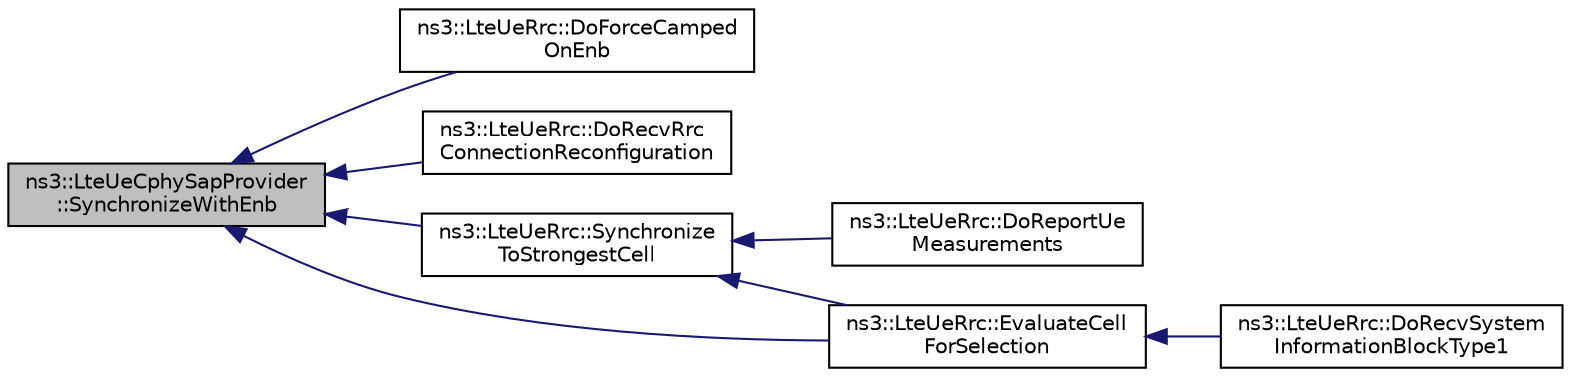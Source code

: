 digraph "ns3::LteUeCphySapProvider::SynchronizeWithEnb"
{
  edge [fontname="Helvetica",fontsize="10",labelfontname="Helvetica",labelfontsize="10"];
  node [fontname="Helvetica",fontsize="10",shape=record];
  rankdir="LR";
  Node1 [label="ns3::LteUeCphySapProvider\l::SynchronizeWithEnb",height=0.2,width=0.4,color="black", fillcolor="grey75", style="filled", fontcolor="black"];
  Node1 -> Node2 [dir="back",color="midnightblue",fontsize="10",style="solid"];
  Node2 [label="ns3::LteUeRrc::DoForceCamped\lOnEnb",height=0.2,width=0.4,color="black", fillcolor="white", style="filled",URL="$d7/d1c/classns3_1_1LteUeRrc.html#aeee512cb390cfb5de6a6631b6774ae84"];
  Node1 -> Node3 [dir="back",color="midnightblue",fontsize="10",style="solid"];
  Node3 [label="ns3::LteUeRrc::DoRecvRrc\lConnectionReconfiguration",height=0.2,width=0.4,color="black", fillcolor="white", style="filled",URL="$d7/d1c/classns3_1_1LteUeRrc.html#a010d1adc54671f4a4801ff1c0e831f15",tooltip="Part of the RRC protocol. Implement the LteUeRrcSapProvider::RecvRrcConnectionReconfiguration interfa..."];
  Node1 -> Node4 [dir="back",color="midnightblue",fontsize="10",style="solid"];
  Node4 [label="ns3::LteUeRrc::Synchronize\lToStrongestCell",height=0.2,width=0.4,color="black", fillcolor="white", style="filled",URL="$d7/d1c/classns3_1_1LteUeRrc.html#a4ae3c615baa5a37f7f8b24c44c5b19e3",tooltip="Go through the list of measurement results, choose the one with the strongest RSRP, and tell PHY to synchronize to it. "];
  Node4 -> Node5 [dir="back",color="midnightblue",fontsize="10",style="solid"];
  Node5 [label="ns3::LteUeRrc::DoReportUe\lMeasurements",height=0.2,width=0.4,color="black", fillcolor="white", style="filled",URL="$d7/d1c/classns3_1_1LteUeRrc.html#a95f2a735a6762703344d1d829d7df5db"];
  Node4 -> Node6 [dir="back",color="midnightblue",fontsize="10",style="solid"];
  Node6 [label="ns3::LteUeRrc::EvaluateCell\lForSelection",height=0.2,width=0.4,color="black", fillcolor="white", style="filled",URL="$d7/d1c/classns3_1_1LteUeRrc.html#abe803f32f16828473681933470a76022",tooltip="Performs cell selection evaluation to the current serving cell. "];
  Node6 -> Node7 [dir="back",color="midnightblue",fontsize="10",style="solid"];
  Node7 [label="ns3::LteUeRrc::DoRecvSystem\lInformationBlockType1",height=0.2,width=0.4,color="black", fillcolor="white", style="filled",URL="$d7/d1c/classns3_1_1LteUeRrc.html#ac2bfb65275f3d4aac6564ab91ac765d1"];
  Node1 -> Node6 [dir="back",color="midnightblue",fontsize="10",style="solid"];
}
